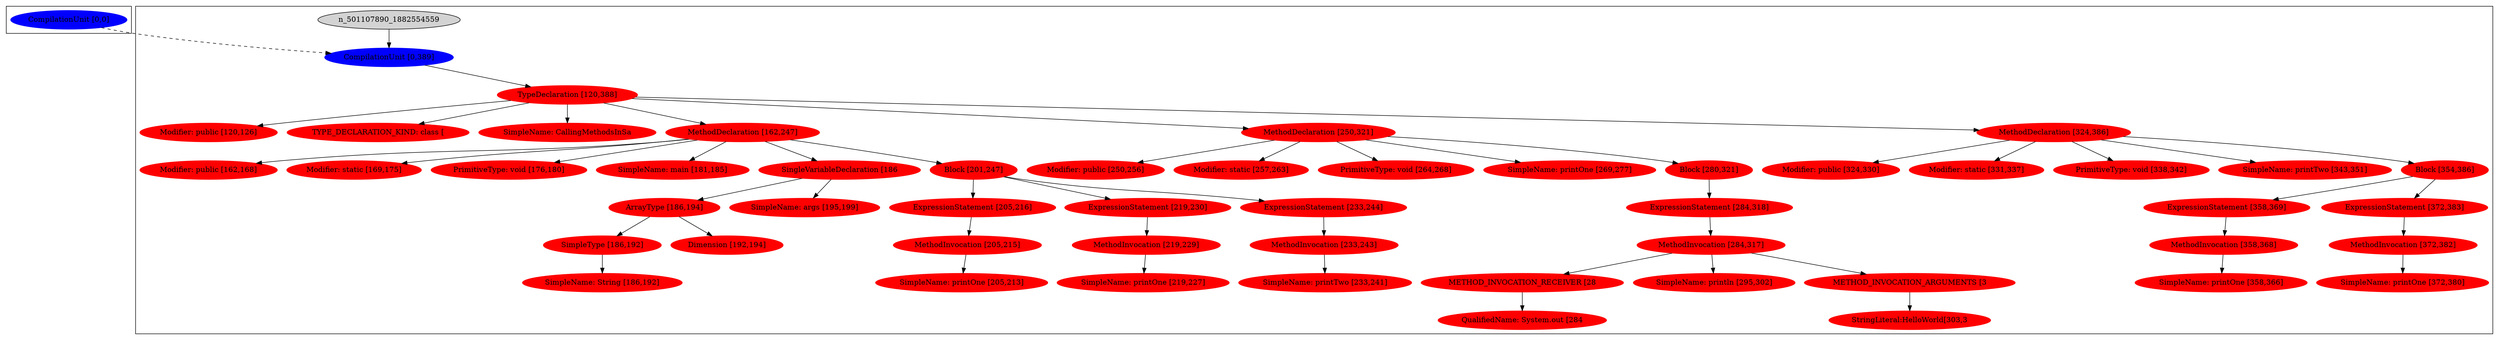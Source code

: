 digraph G {
node [style=filled];
subgraph cluster_src {
n_1327536153_1990098664 [label="CompilationUnit [0,0]", color=blue];
}
subgraph cluster_dst {
n_501107890_1383524016 [label="CompilationUnit [0,389]", color=blue];
n_501107890_1882554559 -> n_501107890_1383524016;
n_501107890_1052245076 [label="TypeDeclaration [120,388]", color=red];
n_501107890_1383524016 -> n_501107890_1052245076;
n_501107890_536765369 [label="Modifier: public [120,126]", color=red];
n_501107890_1052245076 -> n_501107890_536765369;
n_501107890_1374026904 [label="TYPE_DECLARATION_KIND: class [", color=red];
n_501107890_1052245076 -> n_501107890_1374026904;
n_501107890_2085002312 [label="SimpleName: CallingMethodsInSa", color=red];
n_501107890_1052245076 -> n_501107890_2085002312;
n_501107890_1556995360 [label="MethodDeclaration [162,247]", color=red];
n_501107890_1052245076 -> n_501107890_1556995360;
n_501107890_317071334 [label="Modifier: public [162,168]", color=red];
n_501107890_1556995360 -> n_501107890_317071334;
n_501107890_2129221032 [label="Modifier: static [169,175]", color=red];
n_501107890_1556995360 -> n_501107890_2129221032;
n_501107890_1472465 [label="PrimitiveType: void [176,180]", color=red];
n_501107890_1556995360 -> n_501107890_1472465;
n_501107890_1224347463 [label="SimpleName: main [181,185]", color=red];
n_501107890_1556995360 -> n_501107890_1224347463;
n_501107890_1125381564 [label="SingleVariableDeclaration [186", color=red];
n_501107890_1556995360 -> n_501107890_1125381564;
n_501107890_1966250569 [label="ArrayType [186,194]", color=red];
n_501107890_1125381564 -> n_501107890_1966250569;
n_501107890_1580297332 [label="SimpleType [186,192]", color=red];
n_501107890_1966250569 -> n_501107890_1580297332;
n_501107890_1791045777 [label="SimpleName: String [186,192]", color=red];
n_501107890_1580297332 -> n_501107890_1791045777;
n_501107890_1831477404 [label="Dimension [192,194]", color=red];
n_501107890_1966250569 -> n_501107890_1831477404;
n_501107890_370440646 [label="SimpleName: args [195,199]", color=red];
n_501107890_1125381564 -> n_501107890_370440646;
n_501107890_158199555 [label="Block [201,247]", color=red];
n_501107890_1556995360 -> n_501107890_158199555;
n_501107890_728739494 [label="ExpressionStatement [205,216]", color=red];
n_501107890_158199555 -> n_501107890_728739494;
n_501107890_511717113 [label="MethodInvocation [205,215]", color=red];
n_501107890_728739494 -> n_501107890_511717113;
n_501107890_2130772866 [label="SimpleName: printOne [205,213]", color=red];
n_501107890_511717113 -> n_501107890_2130772866;
n_501107890_521081105 [label="ExpressionStatement [219,230]", color=red];
n_501107890_158199555 -> n_501107890_521081105;
n_501107890_6750210 [label="MethodInvocation [219,229]", color=red];
n_501107890_521081105 -> n_501107890_6750210;
n_501107890_2005733474 [label="SimpleName: printOne [219,227]", color=red];
n_501107890_6750210 -> n_501107890_2005733474;
n_501107890_1846406218 [label="ExpressionStatement [233,244]", color=red];
n_501107890_158199555 -> n_501107890_1846406218;
n_501107890_1448247698 [label="MethodInvocation [233,243]", color=red];
n_501107890_1846406218 -> n_501107890_1448247698;
n_501107890_1237550792 [label="SimpleName: printTwo [233,241]", color=red];
n_501107890_1448247698 -> n_501107890_1237550792;
n_501107890_1559122513 [label="MethodDeclaration [250,321]", color=red];
n_501107890_1052245076 -> n_501107890_1559122513;
n_501107890_517052730 [label="Modifier: public [250,256]", color=red];
n_501107890_1559122513 -> n_501107890_517052730;
n_501107890_524241174 [label="Modifier: static [257,263]", color=red];
n_501107890_1559122513 -> n_501107890_524241174;
n_501107890_2035070981 [label="PrimitiveType: void [264,268]", color=red];
n_501107890_1559122513 -> n_501107890_2035070981;
n_501107890_1264213713 [label="SimpleName: printOne [269,277]", color=red];
n_501107890_1559122513 -> n_501107890_1264213713;
n_501107890_2061347276 [label="Block [280,321]", color=red];
n_501107890_1559122513 -> n_501107890_2061347276;
n_501107890_2081191879 [label="ExpressionStatement [284,318]", color=red];
n_501107890_2061347276 -> n_501107890_2081191879;
n_501107890_1219161283 [label="MethodInvocation [284,317]", color=red];
n_501107890_2081191879 -> n_501107890_1219161283;
n_501107890_1019384604 [label="METHOD_INVOCATION_RECEIVER [28", color=red];
n_501107890_1219161283 -> n_501107890_1019384604;
n_501107890_1506809545 [label="QualifiedName: System.out [284", color=red];
n_501107890_1019384604 -> n_501107890_1506809545;
n_501107890_550668305 [label="SimpleName: println [295,302]", color=red];
n_501107890_1219161283 -> n_501107890_550668305;
n_501107890_1624820151 [label="METHOD_INVOCATION_ARGUMENTS [3", color=red];
n_501107890_1219161283 -> n_501107890_1624820151;
n_501107890_963110412 [label="StringLiteral:HelloWorld[303,3", color=red];
n_501107890_1624820151 -> n_501107890_963110412;
n_501107890_2041605291 [label="MethodDeclaration [324,386]", color=red];
n_501107890_1052245076 -> n_501107890_2041605291;
n_501107890_1128096251 [label="Modifier: public [324,330]", color=red];
n_501107890_2041605291 -> n_501107890_1128096251;
n_501107890_1552978964 [label="Modifier: static [331,337]", color=red];
n_501107890_2041605291 -> n_501107890_1552978964;
n_501107890_1259652483 [label="PrimitiveType: void [338,342]", color=red];
n_501107890_2041605291 -> n_501107890_1259652483;
n_501107890_1699113578 [label="SimpleName: printTwo [343,351]", color=red];
n_501107890_2041605291 -> n_501107890_1699113578;
n_501107890_1183888521 [label="Block [354,386]", color=red];
n_501107890_2041605291 -> n_501107890_1183888521;
n_501107890_2028017635 [label="ExpressionStatement [358,369]", color=red];
n_501107890_1183888521 -> n_501107890_2028017635;
n_501107890_355790875 [label="MethodInvocation [358,368]", color=red];
n_501107890_2028017635 -> n_501107890_355790875;
n_501107890_1306324352 [label="SimpleName: printOne [358,366]", color=red];
n_501107890_355790875 -> n_501107890_1306324352;
n_501107890_910091170 [label="ExpressionStatement [372,383]", color=red];
n_501107890_1183888521 -> n_501107890_910091170;
n_501107890_70807318 [label="MethodInvocation [372,382]", color=red];
n_501107890_910091170 -> n_501107890_70807318;
n_501107890_782378927 [label="SimpleName: printOne [372,380]", color=red];
n_501107890_70807318 -> n_501107890_782378927;
}
n_1327536153_1990098664 -> n_501107890_1383524016 [style=dashed]
;}

